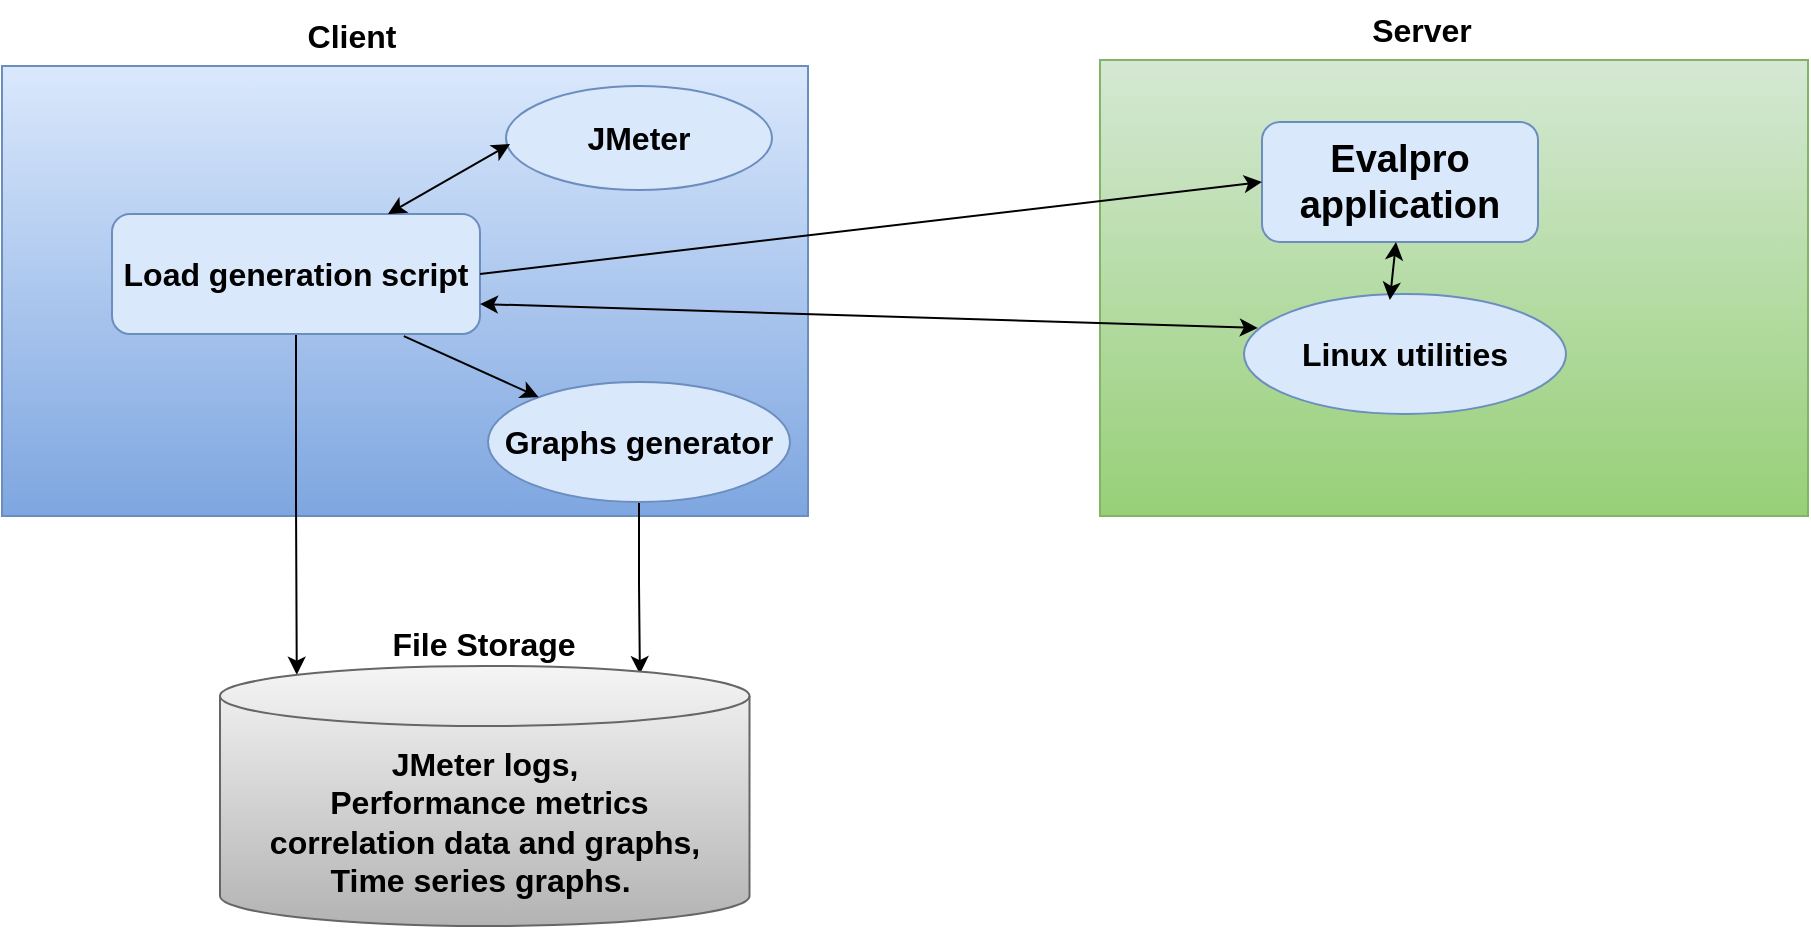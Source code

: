 <mxfile version="20.0.1" type="google"><diagram id="p4o3c63d_EN0TtyXwqoe" name="Page-1"><mxGraphModel grid="0" page="1" gridSize="10" guides="1" tooltips="1" connect="1" arrows="1" fold="1" pageScale="1" pageWidth="1100" pageHeight="1700" math="0" shadow="0"><root><mxCell id="0"/><mxCell id="1" parent="0"/><mxCell id="aco6Yocqc7rQcCLFUwio-1" value="" style="rounded=0;whiteSpace=wrap;html=1;fillColor=#dae8fc;strokeColor=#6c8ebf;gradientColor=#7ea6e0;" vertex="1" parent="1"><mxGeometry x="82" y="137" width="403" height="225" as="geometry"/></mxCell><mxCell id="aco6Yocqc7rQcCLFUwio-3" value="&lt;font style=&quot;font-size: 16px;&quot;&gt;&lt;b&gt;JMeter&lt;/b&gt;&lt;/font&gt;" style="ellipse;whiteSpace=wrap;html=1;fillColor=#dae8fc;strokeColor=#6c8ebf;" vertex="1" parent="1"><mxGeometry x="334" y="147" width="133" height="52" as="geometry"/></mxCell><mxCell id="aco6Yocqc7rQcCLFUwio-57" style="edgeStyle=orthogonalEdgeStyle;rounded=0;orthogonalLoop=1;jettySize=auto;html=1;exitX=0.5;exitY=1;exitDx=0;exitDy=0;fontSize=16;entryX=0.793;entryY=0.031;entryDx=0;entryDy=0;entryPerimeter=0;" edge="1" parent="1" source="aco6Yocqc7rQcCLFUwio-6" target="aco6Yocqc7rQcCLFUwio-14"><mxGeometry relative="1" as="geometry"><mxPoint x="401" y="431" as="targetPoint"/></mxGeometry></mxCell><mxCell id="aco6Yocqc7rQcCLFUwio-6" value="&lt;font style=&quot;font-size: 16px;&quot;&gt;&lt;b&gt;Graphs generator&lt;/b&gt;&lt;/font&gt;" style="ellipse;whiteSpace=wrap;html=1;fillColor=#dae8fc;strokeColor=#6c8ebf;" vertex="1" parent="1"><mxGeometry x="325" y="295" width="151" height="60" as="geometry"/></mxCell><mxCell id="aco6Yocqc7rQcCLFUwio-56" style="edgeStyle=orthogonalEdgeStyle;rounded=0;orthogonalLoop=1;jettySize=auto;html=1;exitX=0.5;exitY=1;exitDx=0;exitDy=0;entryX=0.145;entryY=0;entryDx=0;entryDy=4.35;entryPerimeter=0;fontSize=16;" edge="1" parent="1" source="aco6Yocqc7rQcCLFUwio-7" target="aco6Yocqc7rQcCLFUwio-14"><mxGeometry relative="1" as="geometry"/></mxCell><mxCell id="aco6Yocqc7rQcCLFUwio-7" value="&lt;span style=&quot;font-size: 16px;&quot;&gt;&lt;b&gt;Load generation script&lt;/b&gt;&lt;/span&gt;" style="rounded=1;whiteSpace=wrap;html=1;fillColor=#dae8fc;strokeColor=#6c8ebf;" vertex="1" parent="1"><mxGeometry x="137" y="211" width="184" height="60" as="geometry"/></mxCell><mxCell id="aco6Yocqc7rQcCLFUwio-14" value="&lt;b&gt;JMeter logs,&lt;br&gt;&amp;nbsp;Performance metrics &lt;br&gt;correlation data and graphs,&lt;br&gt;Time series graphs.&amp;nbsp;&lt;/b&gt;" style="shape=cylinder3;whiteSpace=wrap;html=1;boundedLbl=1;backgroundOutline=1;size=15;fontSize=16;fillColor=#f5f5f5;strokeColor=#666666;gradientColor=#b3b3b3;" vertex="1" parent="1"><mxGeometry x="191" y="437" width="264.75" height="130" as="geometry"/></mxCell><mxCell id="aco6Yocqc7rQcCLFUwio-16" value="&lt;b&gt;Client&lt;/b&gt;" style="text;html=1;strokeColor=none;fillColor=none;align=center;verticalAlign=middle;whiteSpace=wrap;rounded=0;fontSize=16;" vertex="1" parent="1"><mxGeometry x="227" y="107" width="60" height="30" as="geometry"/></mxCell><mxCell id="aco6Yocqc7rQcCLFUwio-17" value="" style="rounded=0;whiteSpace=wrap;html=1;fontSize=16;fillColor=#d5e8d4;gradientColor=#97d077;strokeColor=#82b366;" vertex="1" parent="1"><mxGeometry x="631" y="134" width="354" height="228" as="geometry"/></mxCell><mxCell id="aco6Yocqc7rQcCLFUwio-18" value="&lt;b&gt;Server&lt;/b&gt;" style="text;html=1;strokeColor=none;fillColor=none;align=center;verticalAlign=middle;whiteSpace=wrap;rounded=0;fontSize=16;" vertex="1" parent="1"><mxGeometry x="762" y="104" width="60" height="30" as="geometry"/></mxCell><mxCell id="aco6Yocqc7rQcCLFUwio-19" value="&lt;b&gt;&lt;font style=&quot;font-size: 19px;&quot;&gt;Evalpro application&lt;/font&gt;&lt;/b&gt;" style="rounded=1;whiteSpace=wrap;html=1;fontSize=16;fillColor=#dae8fc;strokeColor=#6c8ebf;" vertex="1" parent="1"><mxGeometry x="712" y="165" width="138" height="60" as="geometry"/></mxCell><mxCell id="aco6Yocqc7rQcCLFUwio-20" value="&lt;b&gt;Linux utilities&lt;/b&gt;" style="ellipse;whiteSpace=wrap;html=1;fontSize=16;fillColor=#dae8fc;strokeColor=#6c8ebf;" vertex="1" parent="1"><mxGeometry x="703" y="251" width="161" height="60" as="geometry"/></mxCell><mxCell id="aco6Yocqc7rQcCLFUwio-32" value="" style="endArrow=classic;startArrow=classic;html=1;rounded=0;fontSize=16;exitX=0.75;exitY=0;exitDx=0;exitDy=0;" edge="1" parent="1" source="aco6Yocqc7rQcCLFUwio-7"><mxGeometry width="50" height="50" relative="1" as="geometry"><mxPoint x="286.01" y="226" as="sourcePoint"/><mxPoint x="336.01" y="176" as="targetPoint"/></mxGeometry></mxCell><mxCell id="aco6Yocqc7rQcCLFUwio-34" value="" style="endArrow=classic;html=1;rounded=0;fontSize=16;exitX=0.793;exitY=1.017;exitDx=0;exitDy=0;exitPerimeter=0;" edge="1" parent="1" source="aco6Yocqc7rQcCLFUwio-7" target="aco6Yocqc7rQcCLFUwio-6"><mxGeometry width="50" height="50" relative="1" as="geometry"><mxPoint x="264" y="271" as="sourcePoint"/><mxPoint x="314" y="221" as="targetPoint"/></mxGeometry></mxCell><mxCell id="aco6Yocqc7rQcCLFUwio-47" value="" style="endArrow=classic;html=1;rounded=0;fontSize=16;entryX=0;entryY=0.5;entryDx=0;entryDy=0;exitX=1;exitY=0.5;exitDx=0;exitDy=0;" edge="1" parent="1" source="aco6Yocqc7rQcCLFUwio-7" target="aco6Yocqc7rQcCLFUwio-19"><mxGeometry width="50" height="50" relative="1" as="geometry"><mxPoint x="372" y="271" as="sourcePoint"/><mxPoint x="422" y="221" as="targetPoint"/></mxGeometry></mxCell><mxCell id="aco6Yocqc7rQcCLFUwio-50" value="" style="endArrow=classic;startArrow=classic;html=1;rounded=0;fontSize=16;exitX=0.453;exitY=0.05;exitDx=0;exitDy=0;exitPerimeter=0;" edge="1" parent="1" source="aco6Yocqc7rQcCLFUwio-20"><mxGeometry width="50" height="50" relative="1" as="geometry"><mxPoint x="729" y="275" as="sourcePoint"/><mxPoint x="779" y="225" as="targetPoint"/></mxGeometry></mxCell><mxCell id="aco6Yocqc7rQcCLFUwio-54" value="" style="endArrow=classic;startArrow=classic;html=1;rounded=0;fontSize=16;exitX=1;exitY=0.75;exitDx=0;exitDy=0;entryX=0.043;entryY=0.283;entryDx=0;entryDy=0;entryPerimeter=0;" edge="1" parent="1" source="aco6Yocqc7rQcCLFUwio-7" target="aco6Yocqc7rQcCLFUwio-20"><mxGeometry width="50" height="50" relative="1" as="geometry"><mxPoint x="655" y="331" as="sourcePoint"/><mxPoint x="705" y="281" as="targetPoint"/></mxGeometry></mxCell><mxCell id="aco6Yocqc7rQcCLFUwio-58" value="&lt;b&gt;File Storage&lt;/b&gt;" style="text;html=1;strokeColor=none;fillColor=none;align=center;verticalAlign=middle;whiteSpace=wrap;rounded=0;fontSize=16;" vertex="1" parent="1"><mxGeometry x="270.38" y="411" width="106" height="30" as="geometry"/></mxCell><mxCell id="aco6Yocqc7rQcCLFUwio-59" style="edgeStyle=orthogonalEdgeStyle;rounded=0;orthogonalLoop=1;jettySize=auto;html=1;exitX=0.5;exitY=1;exitDx=0;exitDy=0;fontSize=16;" edge="1" parent="1" source="aco6Yocqc7rQcCLFUwio-58" target="aco6Yocqc7rQcCLFUwio-58"><mxGeometry relative="1" as="geometry"/></mxCell></root></mxGraphModel></diagram></mxfile>